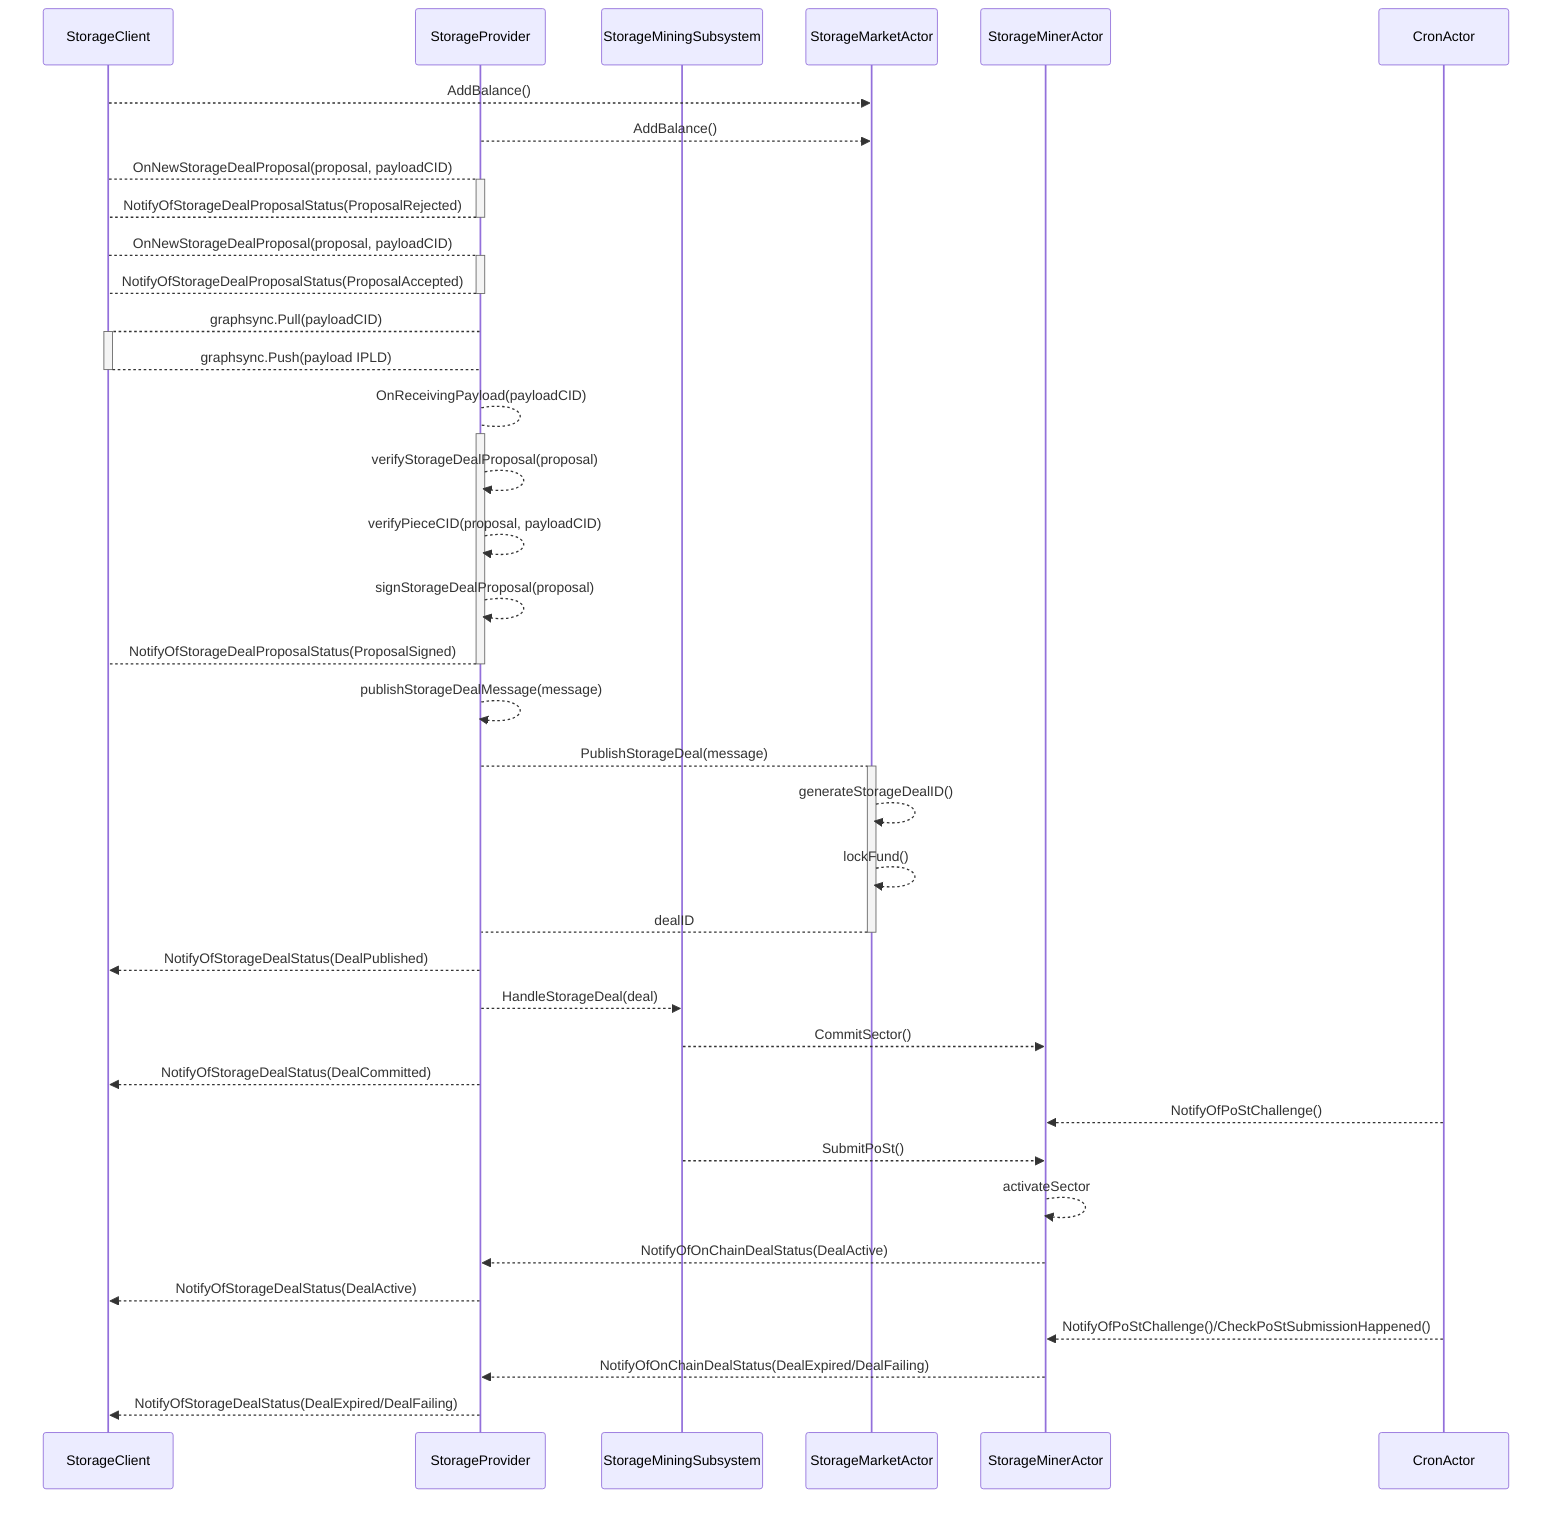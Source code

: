 sequenceDiagram
participant StorageClient
participant StorageProvider
participant StorageMiningSubsystem
participant StorageMarketActor
StorageClient -->> StorageMarketActor: AddBalance()
StorageProvider -->> StorageMarketActor: AddBalance()
StorageClient -->+ StorageProvider: OnNewStorageDealProposal(proposal, payloadCID)
StorageProvider -->- StorageClient: NotifyOfStorageDealProposalStatus(ProposalRejected)
StorageClient -->+ StorageProvider: OnNewStorageDealProposal(proposal, payloadCID)
StorageProvider -->- StorageClient: NotifyOfStorageDealProposalStatus(ProposalAccepted)
StorageProvider -->+ StorageClient: graphsync.Pull(payloadCID)
StorageClient -->- StorageProvider: graphsync.Push(payload IPLD)
StorageProvider -->+ StorageProvider: OnReceivingPayload(payloadCID)
StorageProvider -->> StorageProvider: verifyStorageDealProposal(proposal)
StorageProvider -->> StorageProvider: verifyPieceCID(proposal, payloadCID)
StorageProvider -->> StorageProvider: signStorageDealProposal(proposal)
StorageProvider -->- StorageClient: NotifyOfStorageDealProposalStatus(ProposalSigned)
StorageProvider -->> StorageProvider: publishStorageDealMessage(message)
StorageProvider -->+ StorageMarketActor: PublishStorageDeal(message)
StorageMarketActor -->> StorageMarketActor: generateStorageDealID()
StorageMarketActor -->> StorageMarketActor: lockFund()
StorageMarketActor -->- StorageProvider: dealID
StorageProvider -->> StorageClient: NotifyOfStorageDealStatus(DealPublished)
StorageProvider -->> StorageMiningSubsystem: HandleStorageDeal(deal)
StorageMiningSubsystem -->> StorageMinerActor: CommitSector()
StorageProvider -->> StorageClient: NotifyOfStorageDealStatus(DealCommitted)
CronActor -->> StorageMinerActor: NotifyOfPoStChallenge()
StorageMiningSubsystem -->> StorageMinerActor: SubmitPoSt()
StorageMinerActor -->> StorageMinerActor: activateSector
StorageMinerActor -->> StorageProvider: NotifyOfOnChainDealStatus(DealActive)
StorageProvider -->> StorageClient: NotifyOfStorageDealStatus(DealActive)
CronActor -->> StorageMinerActor: NotifyOfPoStChallenge()/CheckPoStSubmissionHappened()
StorageMinerActor -->> StorageProvider: NotifyOfOnChainDealStatus(DealExpired/DealFailing)
StorageProvider -->> StorageClient: NotifyOfStorageDealStatus(DealExpired/DealFailing)